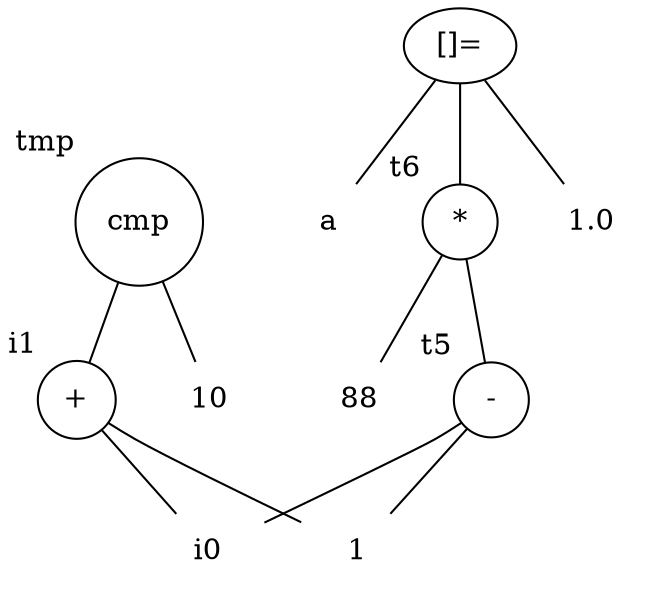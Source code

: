 digraph {
  node[shape=none];
  edge [arrowhead=none,arrowtail=none];

  i0[label=i0];
  c1[label=1];
  t5[label="-", xlabel=t5, shape=circle];
  t5->i0;
  t5->c1;
  {
    rank = same;
    i0->c1[style = invis];
  }
  c2[label=88];
  t6[label="*", xlabel=t6, shape=circle];
  t6->c2;
  t6->t5;
  {
    rank = same;
    c2->t5[style = invis];
  }

  a[label=a];
  c3[label="1.0"];
  arr1[label="[]=", shape=oval];
  arr1->a;
  arr1->t6;
  arr1->c3;
  {
    rank = same;
    a->t6->c3[style = invis];
  }

  i1[label="+", xlabel=i1, shape=circle];
  i1->i0;
  i1->c1;
  {
    rank = same;
    i0->c1[style = invis];
  }

  c4[label=10];
  tmp[label="cmp", xlabel="tmp", shape=circle];
  tmp->i1;
  tmp->c4;
  {
    rank = same;
    i1->c4[style = invis];
  }
}
